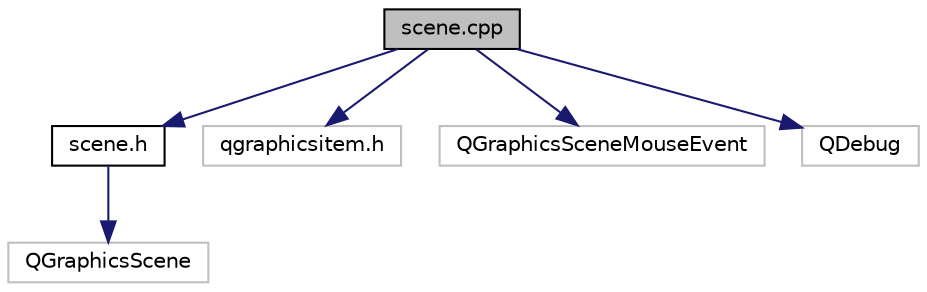 digraph "scene.cpp"
{
 // LATEX_PDF_SIZE
  edge [fontname="Helvetica",fontsize="10",labelfontname="Helvetica",labelfontsize="10"];
  node [fontname="Helvetica",fontsize="10",shape=record];
  Node1 [label="scene.cpp",height=0.2,width=0.4,color="black", fillcolor="grey75", style="filled", fontcolor="black",tooltip="scene.h implementation"];
  Node1 -> Node2 [color="midnightblue",fontsize="10",style="solid"];
  Node2 [label="scene.h",height=0.2,width=0.4,color="black", fillcolor="white", style="filled",URL="$scene_8h.html",tooltip="QGraphicsScene wrapper that emits signal with item pressed on on click."];
  Node2 -> Node3 [color="midnightblue",fontsize="10",style="solid"];
  Node3 [label="QGraphicsScene",height=0.2,width=0.4,color="grey75", fillcolor="white", style="filled",tooltip=" "];
  Node1 -> Node4 [color="midnightblue",fontsize="10",style="solid"];
  Node4 [label="qgraphicsitem.h",height=0.2,width=0.4,color="grey75", fillcolor="white", style="filled",tooltip=" "];
  Node1 -> Node5 [color="midnightblue",fontsize="10",style="solid"];
  Node5 [label="QGraphicsSceneMouseEvent",height=0.2,width=0.4,color="grey75", fillcolor="white", style="filled",tooltip=" "];
  Node1 -> Node6 [color="midnightblue",fontsize="10",style="solid"];
  Node6 [label="QDebug",height=0.2,width=0.4,color="grey75", fillcolor="white", style="filled",tooltip=" "];
}
